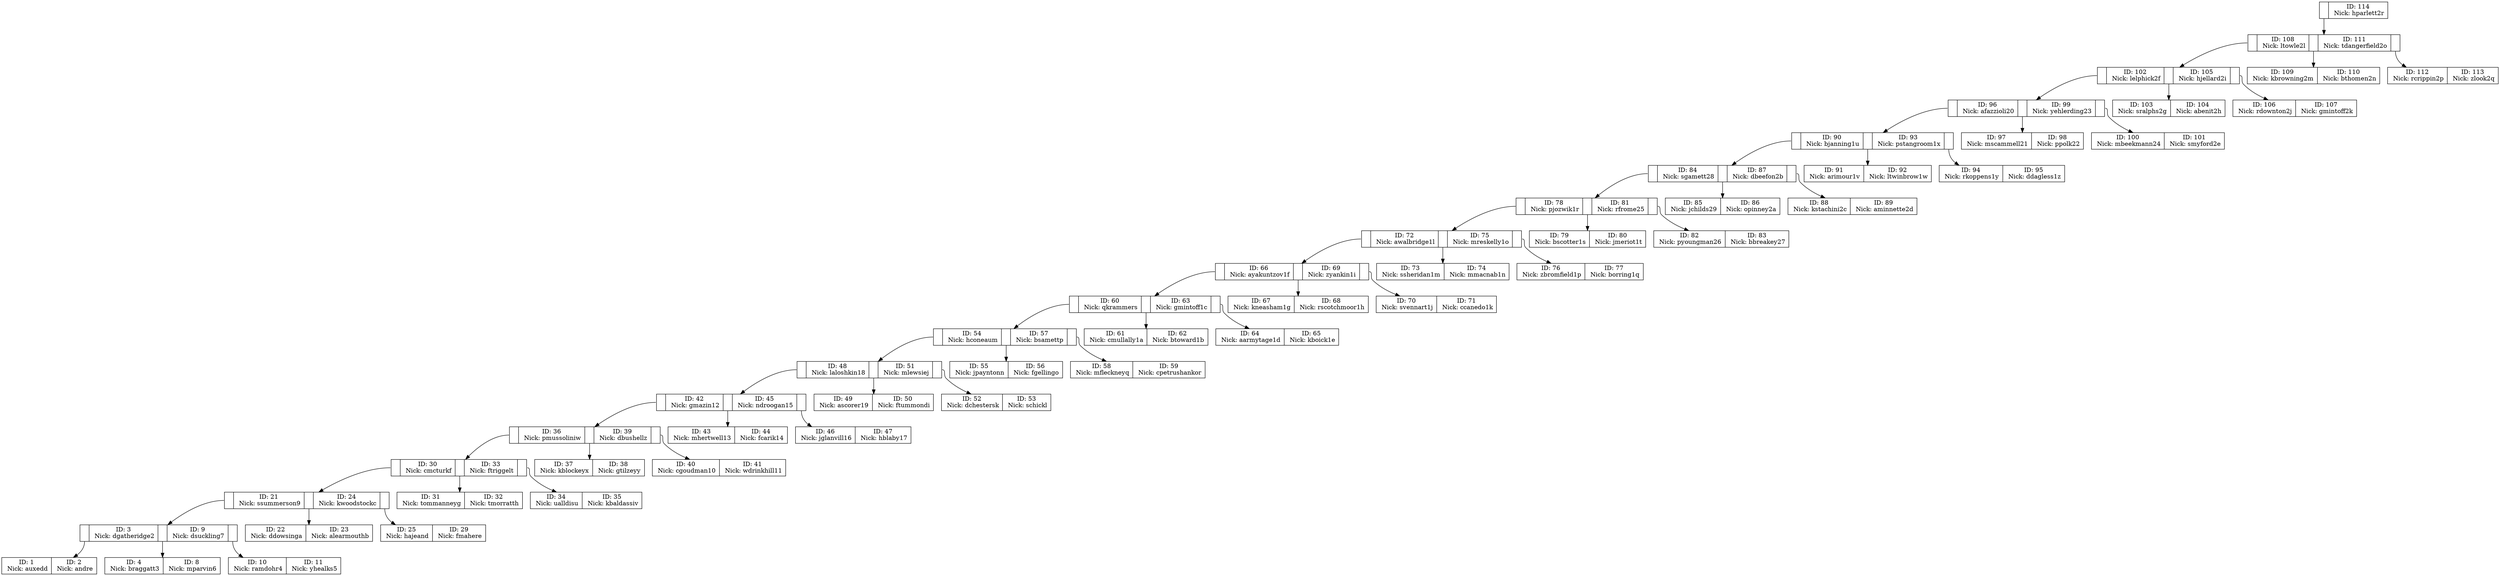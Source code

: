 digraph G {
node[shape=record]
		//Agregar Nodos Rama
R0x7fcc38031ad0[label="<C1>|ID: 114\n Nick: hparlett2r"];
R0x7fcc38031a70[label="<C1>|ID: 108\n Nick: ltowle2l|<C2>|ID: 111\n Nick: tdangerfield2o|<C3>"];
R0x7fcc380317a0[label="<C1>|ID: 102\n Nick: lelphick2f|<C2>|ID: 105\n Nick: hjellard2i|<C3>"];
R0x7fcc380314d0[label="<C1>|ID: 96\n Nick: afazzioli20|<C2>|ID: 99\n Nick: yehlerding23|<C3>"];
R0x7fcc38031200[label="<C1>|ID: 90\n Nick: bjanning1u|<C2>|ID: 93\n Nick: pstangroom1x|<C3>"];
R0x7fcc38030f30[label="<C1>|ID: 84\n Nick: sgamett28|<C2>|ID: 87\n Nick: dbeefon2b|<C3>"];
R0x7fcc38030c60[label="<C1>|ID: 78\n Nick: pjozwik1r|<C2>|ID: 81\n Nick: rfrome25|<C3>"];
R0x7fcc38030990[label="<C1>|ID: 72\n Nick: awalbridge1l|<C2>|ID: 75\n Nick: mreskelly1o|<C3>"];
R0x7fcc380306c0[label="<C1>|ID: 66\n Nick: ayakuntzov1f|<C2>|ID: 69\n Nick: zyankin1i|<C3>"];
R0x7fcc380303f0[label="<C1>|ID: 60\n Nick: qkrammers|<C2>|ID: 63\n Nick: gmintoff1c|<C3>"];
R0x7fcc38003130[label="<C1>|ID: 54\n Nick: hconeaum|<C2>|ID: 57\n Nick: bsamettp|<C3>"];
R0x7fcc38002e60[label="<C1>|ID: 48\n Nick: laloshkin18|<C2>|ID: 51\n Nick: mlewsiej|<C3>"];
R0x7fcc38002b90[label="<C1>|ID: 42\n Nick: gmazin12|<C2>|ID: 45\n Nick: ndroogan15|<C3>"];
R0x7fcc380028c0[label="<C1>|ID: 36\n Nick: pmussoliniw|<C2>|ID: 39\n Nick: dbushellz|<C3>"];
R0x7fcc380025f0[label="<C1>|ID: 30\n Nick: cmcturkf|<C2>|ID: 33\n Nick: ftriggelt|<C3>"];
R0x7fcc38001910[label="<C1>|ID: 21\n Nick: ssummerson9|<C2>|ID: 24\n Nick: kwoodstockc|<C3>"];
R0x7fcc38001640[label="<C1>|ID: 3\n Nick: dgatheridge2|<C2>|ID: 9\n Nick: dsuckling7|<C3>"];
R0x7fcc38002070[label="ID: 1\n Nick: auxedd|ID: 2\n Nick: andre"];
R0x7fcc38000d70[label="ID: 4\n Nick: braggatt3|ID: 8\n Nick: mparvin6"];
R0x7fcc380015b0[label="ID: 10\n Nick: ramdohr4|ID: 11\n Nick: yhealks5"];
R0x7fcc38001760[label="ID: 22\n Nick: ddowsinga|ID: 23\n Nick: alearmouthb"];
R0x7fcc38001880[label="ID: 25\n Nick: hajeand|ID: 29\n Nick: fmahere"];
R0x7fcc38001a30[label="ID: 31\n Nick: tommanneyg|ID: 32\n Nick: tmorratth"];
R0x7fcc38002560[label="ID: 34\n Nick: ualldisu|ID: 35\n Nick: kbaldassiv"];
R0x7fcc38002710[label="ID: 37\n Nick: kblockeyx|ID: 38\n Nick: gtilzeyy"];
R0x7fcc38002830[label="ID: 40\n Nick: cgoudman10|ID: 41\n Nick: wdrinkhill11"];
R0x7fcc380029e0[label="ID: 43\n Nick: mhertwell13|ID: 44\n Nick: fcarik14"];
R0x7fcc38002b00[label="ID: 46\n Nick: jglanvill16|ID: 47\n Nick: hblaby17"];
R0x7fcc38002cb0[label="ID: 49\n Nick: ascorer19|ID: 50\n Nick: ftummondi"];
R0x7fcc38002dd0[label="ID: 52\n Nick: dchestersk|ID: 53\n Nick: schickl"];
R0x7fcc38002f80[label="ID: 55\n Nick: jpayntonn|ID: 56\n Nick: fgellingo"];
R0x7fcc380030a0[label="ID: 58\n Nick: mfleckneyq|ID: 59\n Nick: cpetrushankor"];
R0x7fcc38030240[label="ID: 61\n Nick: cmullally1a|ID: 62\n Nick: btoward1b"];
R0x7fcc38030360[label="ID: 64\n Nick: aarmytage1d|ID: 65\n Nick: kboick1e"];
R0x7fcc38030510[label="ID: 67\n Nick: kneasham1g|ID: 68\n Nick: rscotchmoor1h"];
R0x7fcc38030630[label="ID: 70\n Nick: svennart1j|ID: 71\n Nick: ccanedo1k"];
R0x7fcc380307e0[label="ID: 73\n Nick: ssheridan1m|ID: 74\n Nick: mmacnab1n"];
R0x7fcc38030900[label="ID: 76\n Nick: zbromfield1p|ID: 77\n Nick: borring1q"];
R0x7fcc38030ab0[label="ID: 79\n Nick: bscotter1s|ID: 80\n Nick: jmeriot1t"];
R0x7fcc38030bd0[label="ID: 82\n Nick: pyoungman26|ID: 83\n Nick: bbreakey27"];
R0x7fcc38030d80[label="ID: 85\n Nick: jchilds29|ID: 86\n Nick: opinney2a"];
R0x7fcc38030ea0[label="ID: 88\n Nick: kstachini2c|ID: 89\n Nick: aminnette2d"];
R0x7fcc38031050[label="ID: 91\n Nick: arimour1v|ID: 92\n Nick: ltwinbrow1w"];
R0x7fcc38031170[label="ID: 94\n Nick: rkoppens1y|ID: 95\n Nick: ddagless1z"];
R0x7fcc38031320[label="ID: 97\n Nick: mscammell21|ID: 98\n Nick: ppolk22"];
R0x7fcc38031440[label="ID: 100\n Nick: mbeekmann24|ID: 101\n Nick: smyford2e"];
R0x7fcc380315f0[label="ID: 103\n Nick: sralphs2g|ID: 104\n Nick: abenit2h"];
R0x7fcc38031710[label="ID: 106\n Nick: rdownton2j|ID: 107\n Nick: gmintoff2k"];
R0x7fcc380318c0[label="ID: 109\n Nick: kbrowning2m|ID: 110\n Nick: bthomen2n"];
R0x7fcc380319e0[label="ID: 112\n Nick: rcrippin2p|ID: 113\n Nick: zlook2q"];
		//Agregar conexiones
R0x7fcc38031ad0:C1->R0x7fcc38031a70;
R0x7fcc38031a70:C1->R0x7fcc380317a0;
R0x7fcc380317a0:C1->R0x7fcc380314d0;
R0x7fcc380314d0:C1->R0x7fcc38031200;
R0x7fcc38031200:C1->R0x7fcc38030f30;
R0x7fcc38030f30:C1->R0x7fcc38030c60;
R0x7fcc38030c60:C1->R0x7fcc38030990;
R0x7fcc38030990:C1->R0x7fcc380306c0;
R0x7fcc380306c0:C1->R0x7fcc380303f0;
R0x7fcc380303f0:C1->R0x7fcc38003130;
R0x7fcc38003130:C1->R0x7fcc38002e60;
R0x7fcc38002e60:C1->R0x7fcc38002b90;
R0x7fcc38002b90:C1->R0x7fcc380028c0;
R0x7fcc380028c0:C1->R0x7fcc380025f0;
R0x7fcc380025f0:C1->R0x7fcc38001910;
R0x7fcc38001910:C1->R0x7fcc38001640;
R0x7fcc38001640:C1->R0x7fcc38002070;
R0x7fcc38001640:C2->R0x7fcc38000d70;
R0x7fcc38001640:C3->R0x7fcc380015b0;
R0x7fcc38001910:C2->R0x7fcc38001760;
R0x7fcc38001910:C3->R0x7fcc38001880;
R0x7fcc380025f0:C2->R0x7fcc38001a30;
R0x7fcc380025f0:C3->R0x7fcc38002560;
R0x7fcc380028c0:C2->R0x7fcc38002710;
R0x7fcc380028c0:C3->R0x7fcc38002830;
R0x7fcc38002b90:C2->R0x7fcc380029e0;
R0x7fcc38002b90:C3->R0x7fcc38002b00;
R0x7fcc38002e60:C2->R0x7fcc38002cb0;
R0x7fcc38002e60:C3->R0x7fcc38002dd0;
R0x7fcc38003130:C2->R0x7fcc38002f80;
R0x7fcc38003130:C3->R0x7fcc380030a0;
R0x7fcc380303f0:C2->R0x7fcc38030240;
R0x7fcc380303f0:C3->R0x7fcc38030360;
R0x7fcc380306c0:C2->R0x7fcc38030510;
R0x7fcc380306c0:C3->R0x7fcc38030630;
R0x7fcc38030990:C2->R0x7fcc380307e0;
R0x7fcc38030990:C3->R0x7fcc38030900;
R0x7fcc38030c60:C2->R0x7fcc38030ab0;
R0x7fcc38030c60:C3->R0x7fcc38030bd0;
R0x7fcc38030f30:C2->R0x7fcc38030d80;
R0x7fcc38030f30:C3->R0x7fcc38030ea0;
R0x7fcc38031200:C2->R0x7fcc38031050;
R0x7fcc38031200:C3->R0x7fcc38031170;
R0x7fcc380314d0:C2->R0x7fcc38031320;
R0x7fcc380314d0:C3->R0x7fcc38031440;
R0x7fcc380317a0:C2->R0x7fcc380315f0;
R0x7fcc380317a0:C3->R0x7fcc38031710;
R0x7fcc38031a70:C2->R0x7fcc380318c0;
R0x7fcc38031a70:C3->R0x7fcc380319e0;
}